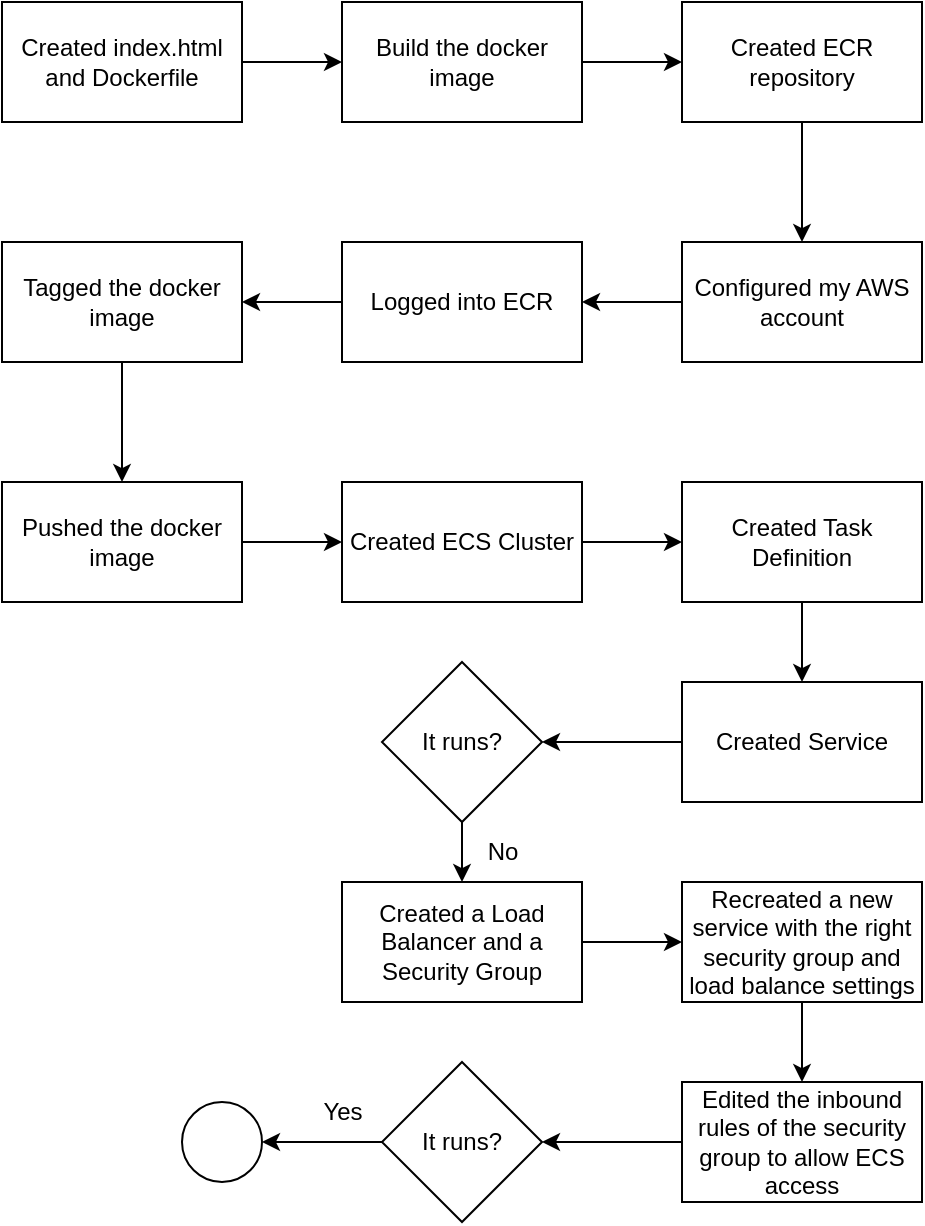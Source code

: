 <mxfile version="21.2.1" type="device">
  <diagram name="Page-1" id="XcmG7c8U4S-Q7-2kqEsH">
    <mxGraphModel dx="1277" dy="903" grid="1" gridSize="10" guides="1" tooltips="1" connect="1" arrows="1" fold="1" page="1" pageScale="1" pageWidth="850" pageHeight="1100" math="0" shadow="0">
      <root>
        <mxCell id="0" />
        <mxCell id="1" parent="0" />
        <mxCell id="AnuRmq2RbONj0e9H7Z4S-2" style="edgeStyle=orthogonalEdgeStyle;rounded=0;orthogonalLoop=1;jettySize=auto;html=1;exitX=1;exitY=0.5;exitDx=0;exitDy=0;" parent="1" source="AnuRmq2RbONj0e9H7Z4S-1" target="AnuRmq2RbONj0e9H7Z4S-3" edge="1">
          <mxGeometry relative="1" as="geometry">
            <mxPoint x="280" y="150" as="targetPoint" />
          </mxGeometry>
        </mxCell>
        <mxCell id="AnuRmq2RbONj0e9H7Z4S-1" value="Created index.html&lt;br&gt;and Dockerfile" style="rounded=0;whiteSpace=wrap;html=1;" parent="1" vertex="1">
          <mxGeometry x="110" y="120" width="120" height="60" as="geometry" />
        </mxCell>
        <mxCell id="AnuRmq2RbONj0e9H7Z4S-4" style="edgeStyle=orthogonalEdgeStyle;rounded=0;orthogonalLoop=1;jettySize=auto;html=1;exitX=1;exitY=0.5;exitDx=0;exitDy=0;" parent="1" source="AnuRmq2RbONj0e9H7Z4S-3" target="AnuRmq2RbONj0e9H7Z4S-5" edge="1">
          <mxGeometry relative="1" as="geometry">
            <mxPoint x="450" y="150.222" as="targetPoint" />
          </mxGeometry>
        </mxCell>
        <mxCell id="AnuRmq2RbONj0e9H7Z4S-3" value="Build the docker image" style="rounded=0;whiteSpace=wrap;html=1;" parent="1" vertex="1">
          <mxGeometry x="280" y="120" width="120" height="60" as="geometry" />
        </mxCell>
        <mxCell id="AnuRmq2RbONj0e9H7Z4S-7" value="" style="edgeStyle=orthogonalEdgeStyle;rounded=0;orthogonalLoop=1;jettySize=auto;html=1;" parent="1" source="AnuRmq2RbONj0e9H7Z4S-5" target="AnuRmq2RbONj0e9H7Z4S-6" edge="1">
          <mxGeometry relative="1" as="geometry" />
        </mxCell>
        <mxCell id="AnuRmq2RbONj0e9H7Z4S-5" value="Created ECR repository" style="rounded=0;whiteSpace=wrap;html=1;" parent="1" vertex="1">
          <mxGeometry x="450" y="120.002" width="120" height="60" as="geometry" />
        </mxCell>
        <mxCell id="AnuRmq2RbONj0e9H7Z4S-9" value="" style="edgeStyle=orthogonalEdgeStyle;rounded=0;orthogonalLoop=1;jettySize=auto;html=1;" parent="1" source="AnuRmq2RbONj0e9H7Z4S-6" target="AnuRmq2RbONj0e9H7Z4S-8" edge="1">
          <mxGeometry relative="1" as="geometry" />
        </mxCell>
        <mxCell id="AnuRmq2RbONj0e9H7Z4S-6" value="Configured my AWS account" style="whiteSpace=wrap;html=1;rounded=0;" parent="1" vertex="1">
          <mxGeometry x="450" y="240.002" width="120" height="60" as="geometry" />
        </mxCell>
        <mxCell id="AnuRmq2RbONj0e9H7Z4S-11" value="" style="edgeStyle=orthogonalEdgeStyle;rounded=0;orthogonalLoop=1;jettySize=auto;html=1;" parent="1" source="AnuRmq2RbONj0e9H7Z4S-8" target="AnuRmq2RbONj0e9H7Z4S-10" edge="1">
          <mxGeometry relative="1" as="geometry" />
        </mxCell>
        <mxCell id="AnuRmq2RbONj0e9H7Z4S-8" value="Logged into ECR" style="whiteSpace=wrap;html=1;rounded=0;" parent="1" vertex="1">
          <mxGeometry x="280" y="240.002" width="120" height="60" as="geometry" />
        </mxCell>
        <mxCell id="AnuRmq2RbONj0e9H7Z4S-13" value="" style="edgeStyle=orthogonalEdgeStyle;rounded=0;orthogonalLoop=1;jettySize=auto;html=1;" parent="1" source="AnuRmq2RbONj0e9H7Z4S-10" target="AnuRmq2RbONj0e9H7Z4S-12" edge="1">
          <mxGeometry relative="1" as="geometry" />
        </mxCell>
        <mxCell id="AnuRmq2RbONj0e9H7Z4S-10" value="Tagged the docker image" style="whiteSpace=wrap;html=1;rounded=0;" parent="1" vertex="1">
          <mxGeometry x="110" y="240.002" width="120" height="60" as="geometry" />
        </mxCell>
        <mxCell id="AnuRmq2RbONj0e9H7Z4S-15" value="" style="edgeStyle=orthogonalEdgeStyle;rounded=0;orthogonalLoop=1;jettySize=auto;html=1;" parent="1" source="AnuRmq2RbONj0e9H7Z4S-12" target="AnuRmq2RbONj0e9H7Z4S-14" edge="1">
          <mxGeometry relative="1" as="geometry" />
        </mxCell>
        <mxCell id="AnuRmq2RbONj0e9H7Z4S-12" value="Pushed the docker image" style="whiteSpace=wrap;html=1;rounded=0;" parent="1" vertex="1">
          <mxGeometry x="110" y="360.002" width="120" height="60" as="geometry" />
        </mxCell>
        <mxCell id="AnuRmq2RbONj0e9H7Z4S-18" value="" style="edgeStyle=orthogonalEdgeStyle;rounded=0;orthogonalLoop=1;jettySize=auto;html=1;" parent="1" source="AnuRmq2RbONj0e9H7Z4S-14" target="AnuRmq2RbONj0e9H7Z4S-17" edge="1">
          <mxGeometry relative="1" as="geometry" />
        </mxCell>
        <mxCell id="AnuRmq2RbONj0e9H7Z4S-14" value="Created ECS Cluster" style="whiteSpace=wrap;html=1;rounded=0;" parent="1" vertex="1">
          <mxGeometry x="280" y="360.002" width="120" height="60" as="geometry" />
        </mxCell>
        <mxCell id="AnuRmq2RbONj0e9H7Z4S-20" value="" style="edgeStyle=orthogonalEdgeStyle;rounded=0;orthogonalLoop=1;jettySize=auto;html=1;" parent="1" source="AnuRmq2RbONj0e9H7Z4S-17" target="AnuRmq2RbONj0e9H7Z4S-19" edge="1">
          <mxGeometry relative="1" as="geometry" />
        </mxCell>
        <mxCell id="AnuRmq2RbONj0e9H7Z4S-17" value="Created Task Definition" style="whiteSpace=wrap;html=1;rounded=0;" parent="1" vertex="1">
          <mxGeometry x="450" y="360.002" width="120" height="60" as="geometry" />
        </mxCell>
        <mxCell id="AnuRmq2RbONj0e9H7Z4S-24" value="" style="edgeStyle=orthogonalEdgeStyle;rounded=0;orthogonalLoop=1;jettySize=auto;html=1;" parent="1" source="AnuRmq2RbONj0e9H7Z4S-19" target="AnuRmq2RbONj0e9H7Z4S-23" edge="1">
          <mxGeometry relative="1" as="geometry" />
        </mxCell>
        <mxCell id="AnuRmq2RbONj0e9H7Z4S-19" value="Created Service" style="whiteSpace=wrap;html=1;rounded=0;" parent="1" vertex="1">
          <mxGeometry x="450" y="460.002" width="120" height="60" as="geometry" />
        </mxCell>
        <mxCell id="AnuRmq2RbONj0e9H7Z4S-26" value="" style="edgeStyle=orthogonalEdgeStyle;rounded=0;orthogonalLoop=1;jettySize=auto;html=1;" parent="1" source="AnuRmq2RbONj0e9H7Z4S-23" target="AnuRmq2RbONj0e9H7Z4S-25" edge="1">
          <mxGeometry relative="1" as="geometry" />
        </mxCell>
        <mxCell id="AnuRmq2RbONj0e9H7Z4S-23" value="It runs?" style="rhombus;whiteSpace=wrap;html=1;rounded=0;" parent="1" vertex="1">
          <mxGeometry x="300" y="450.002" width="80" height="80" as="geometry" />
        </mxCell>
        <mxCell id="AnuRmq2RbONj0e9H7Z4S-30" value="" style="edgeStyle=orthogonalEdgeStyle;rounded=0;orthogonalLoop=1;jettySize=auto;html=1;" parent="1" source="AnuRmq2RbONj0e9H7Z4S-25" target="AnuRmq2RbONj0e9H7Z4S-29" edge="1">
          <mxGeometry relative="1" as="geometry" />
        </mxCell>
        <mxCell id="AnuRmq2RbONj0e9H7Z4S-25" value="Created a Load Balancer and a Security Group" style="whiteSpace=wrap;html=1;rounded=0;" parent="1" vertex="1">
          <mxGeometry x="280" y="560.002" width="120" height="60" as="geometry" />
        </mxCell>
        <mxCell id="AnuRmq2RbONj0e9H7Z4S-28" value="No" style="text;html=1;align=center;verticalAlign=middle;resizable=0;points=[];autosize=1;strokeColor=none;fillColor=none;" parent="1" vertex="1">
          <mxGeometry x="340" y="530" width="40" height="30" as="geometry" />
        </mxCell>
        <mxCell id="AnuRmq2RbONj0e9H7Z4S-32" value="" style="edgeStyle=orthogonalEdgeStyle;rounded=0;orthogonalLoop=1;jettySize=auto;html=1;" parent="1" source="AnuRmq2RbONj0e9H7Z4S-29" target="AnuRmq2RbONj0e9H7Z4S-31" edge="1">
          <mxGeometry relative="1" as="geometry" />
        </mxCell>
        <mxCell id="AnuRmq2RbONj0e9H7Z4S-29" value="Recreated a new service with the right security group and load balance settings" style="whiteSpace=wrap;html=1;rounded=0;" parent="1" vertex="1">
          <mxGeometry x="450" y="560.002" width="120" height="60" as="geometry" />
        </mxCell>
        <mxCell id="AnuRmq2RbONj0e9H7Z4S-34" value="" style="edgeStyle=orthogonalEdgeStyle;rounded=0;orthogonalLoop=1;jettySize=auto;html=1;" parent="1" source="AnuRmq2RbONj0e9H7Z4S-31" target="AnuRmq2RbONj0e9H7Z4S-33" edge="1">
          <mxGeometry relative="1" as="geometry" />
        </mxCell>
        <mxCell id="AnuRmq2RbONj0e9H7Z4S-31" value="Edited the inbound rules of the security group to allow ECS access" style="whiteSpace=wrap;html=1;rounded=0;" parent="1" vertex="1">
          <mxGeometry x="450" y="660.002" width="120" height="60" as="geometry" />
        </mxCell>
        <mxCell id="AnuRmq2RbONj0e9H7Z4S-36" value="" style="edgeStyle=orthogonalEdgeStyle;rounded=0;orthogonalLoop=1;jettySize=auto;html=1;" parent="1" source="AnuRmq2RbONj0e9H7Z4S-33" edge="1">
          <mxGeometry relative="1" as="geometry">
            <mxPoint x="240" y="690.002" as="targetPoint" />
          </mxGeometry>
        </mxCell>
        <mxCell id="AnuRmq2RbONj0e9H7Z4S-33" value="It runs?" style="rhombus;whiteSpace=wrap;html=1;rounded=0;" parent="1" vertex="1">
          <mxGeometry x="300" y="650.002" width="80" height="80" as="geometry" />
        </mxCell>
        <mxCell id="AnuRmq2RbONj0e9H7Z4S-37" value="Yes" style="text;html=1;align=center;verticalAlign=middle;resizable=0;points=[];autosize=1;strokeColor=none;fillColor=none;" parent="1" vertex="1">
          <mxGeometry x="260" y="660" width="40" height="30" as="geometry" />
        </mxCell>
        <mxCell id="AnuRmq2RbONj0e9H7Z4S-39" value="" style="ellipse;whiteSpace=wrap;html=1;rounded=0;" parent="1" vertex="1">
          <mxGeometry x="200" y="670" width="40" height="40" as="geometry" />
        </mxCell>
      </root>
    </mxGraphModel>
  </diagram>
</mxfile>
